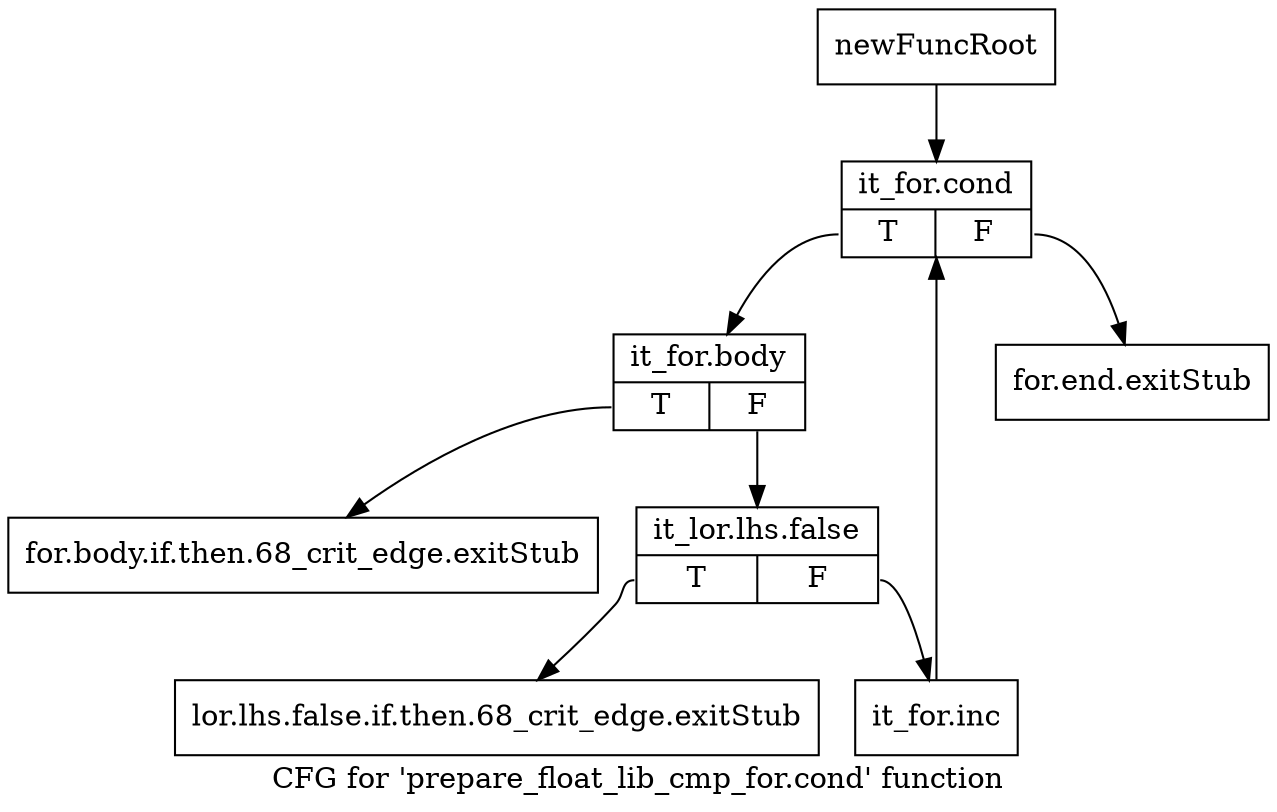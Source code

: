 digraph "CFG for 'prepare_float_lib_cmp_for.cond' function" {
	label="CFG for 'prepare_float_lib_cmp_for.cond' function";

	Node0xb72cd40 [shape=record,label="{newFuncRoot}"];
	Node0xb72cd40 -> Node0xb72ce80;
	Node0xb72cd90 [shape=record,label="{for.end.exitStub}"];
	Node0xb72cde0 [shape=record,label="{for.body.if.then.68_crit_edge.exitStub}"];
	Node0xb72ce30 [shape=record,label="{lor.lhs.false.if.then.68_crit_edge.exitStub}"];
	Node0xb72ce80 [shape=record,label="{it_for.cond|{<s0>T|<s1>F}}"];
	Node0xb72ce80:s0 -> Node0xb72ced0;
	Node0xb72ce80:s1 -> Node0xb72cd90;
	Node0xb72ced0 [shape=record,label="{it_for.body|{<s0>T|<s1>F}}"];
	Node0xb72ced0:s0 -> Node0xb72cde0;
	Node0xb72ced0:s1 -> Node0xb72cf20;
	Node0xb72cf20 [shape=record,label="{it_lor.lhs.false|{<s0>T|<s1>F}}"];
	Node0xb72cf20:s0 -> Node0xb72ce30;
	Node0xb72cf20:s1 -> Node0xb72cf70;
	Node0xb72cf70 [shape=record,label="{it_for.inc}"];
	Node0xb72cf70 -> Node0xb72ce80;
}
